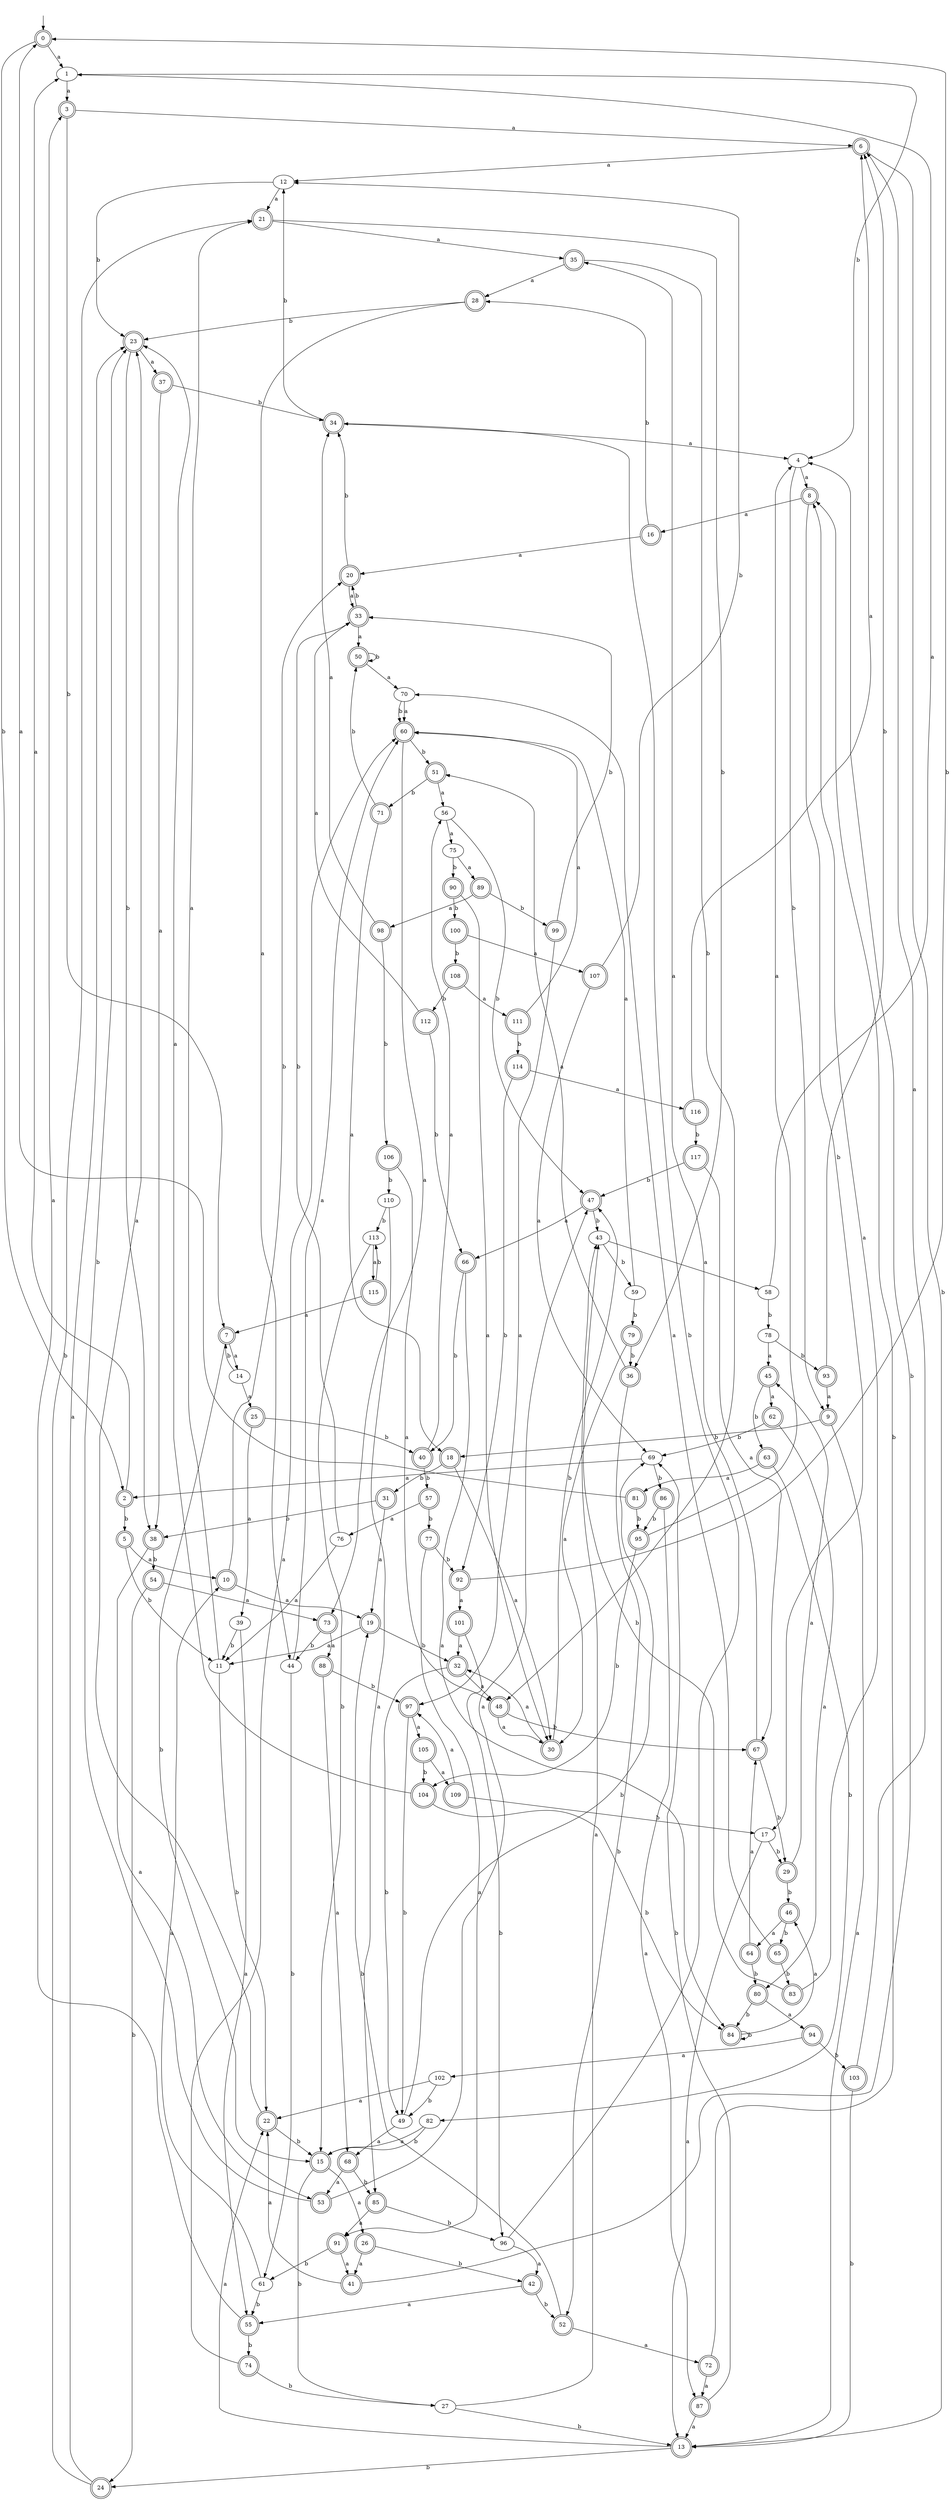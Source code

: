 digraph RandomDFA {
  __start0 [label="", shape=none];
  __start0 -> 0 [label=""];
  0 [shape=circle] [shape=doublecircle]
  0 -> 1 [label="a"]
  0 -> 2 [label="b"]
  1
  1 -> 3 [label="a"]
  1 -> 4 [label="b"]
  2 [shape=doublecircle]
  2 -> 1 [label="a"]
  2 -> 5 [label="b"]
  3 [shape=doublecircle]
  3 -> 6 [label="a"]
  3 -> 7 [label="b"]
  4
  4 -> 8 [label="a"]
  4 -> 9 [label="b"]
  5 [shape=doublecircle]
  5 -> 10 [label="a"]
  5 -> 11 [label="b"]
  6 [shape=doublecircle]
  6 -> 12 [label="a"]
  6 -> 13 [label="b"]
  7 [shape=doublecircle]
  7 -> 14 [label="a"]
  7 -> 15 [label="b"]
  8 [shape=doublecircle]
  8 -> 16 [label="a"]
  8 -> 17 [label="b"]
  9 [shape=doublecircle]
  9 -> 13 [label="a"]
  9 -> 18 [label="b"]
  10 [shape=doublecircle]
  10 -> 19 [label="a"]
  10 -> 20 [label="b"]
  11
  11 -> 21 [label="a"]
  11 -> 22 [label="b"]
  12
  12 -> 21 [label="a"]
  12 -> 23 [label="b"]
  13 [shape=doublecircle]
  13 -> 22 [label="a"]
  13 -> 24 [label="b"]
  14
  14 -> 25 [label="a"]
  14 -> 7 [label="b"]
  15 [shape=doublecircle]
  15 -> 26 [label="a"]
  15 -> 27 [label="b"]
  16 [shape=doublecircle]
  16 -> 20 [label="a"]
  16 -> 28 [label="b"]
  17
  17 -> 13 [label="a"]
  17 -> 29 [label="b"]
  18 [shape=doublecircle]
  18 -> 30 [label="a"]
  18 -> 31 [label="b"]
  19 [shape=doublecircle]
  19 -> 11 [label="a"]
  19 -> 32 [label="b"]
  20 [shape=doublecircle]
  20 -> 33 [label="a"]
  20 -> 34 [label="b"]
  21 [shape=doublecircle]
  21 -> 35 [label="a"]
  21 -> 36 [label="b"]
  22 [shape=doublecircle]
  22 -> 23 [label="a"]
  22 -> 15 [label="b"]
  23 [shape=doublecircle]
  23 -> 37 [label="a"]
  23 -> 38 [label="b"]
  24 [shape=doublecircle]
  24 -> 23 [label="a"]
  24 -> 21 [label="b"]
  25 [shape=doublecircle]
  25 -> 39 [label="a"]
  25 -> 40 [label="b"]
  26 [shape=doublecircle]
  26 -> 41 [label="a"]
  26 -> 42 [label="b"]
  27
  27 -> 43 [label="a"]
  27 -> 13 [label="b"]
  28 [shape=doublecircle]
  28 -> 44 [label="a"]
  28 -> 23 [label="b"]
  29 [shape=doublecircle]
  29 -> 45 [label="a"]
  29 -> 46 [label="b"]
  30 [shape=doublecircle]
  30 -> 32 [label="a"]
  30 -> 47 [label="b"]
  31 [shape=doublecircle]
  31 -> 19 [label="a"]
  31 -> 38 [label="b"]
  32 [shape=doublecircle]
  32 -> 48 [label="a"]
  32 -> 49 [label="b"]
  33 [shape=doublecircle]
  33 -> 50 [label="a"]
  33 -> 20 [label="b"]
  34 [shape=doublecircle]
  34 -> 4 [label="a"]
  34 -> 12 [label="b"]
  35 [shape=doublecircle]
  35 -> 28 [label="a"]
  35 -> 48 [label="b"]
  36 [shape=doublecircle]
  36 -> 51 [label="a"]
  36 -> 52 [label="b"]
  37 [shape=doublecircle]
  37 -> 38 [label="a"]
  37 -> 34 [label="b"]
  38 [shape=doublecircle]
  38 -> 53 [label="a"]
  38 -> 54 [label="b"]
  39
  39 -> 55 [label="a"]
  39 -> 11 [label="b"]
  40 [shape=doublecircle]
  40 -> 56 [label="a"]
  40 -> 57 [label="b"]
  41 [shape=doublecircle]
  41 -> 22 [label="a"]
  41 -> 4 [label="b"]
  42 [shape=doublecircle]
  42 -> 55 [label="a"]
  42 -> 52 [label="b"]
  43
  43 -> 58 [label="a"]
  43 -> 59 [label="b"]
  44
  44 -> 60 [label="a"]
  44 -> 61 [label="b"]
  45 [shape=doublecircle]
  45 -> 62 [label="a"]
  45 -> 63 [label="b"]
  46 [shape=doublecircle]
  46 -> 64 [label="a"]
  46 -> 65 [label="b"]
  47 [shape=doublecircle]
  47 -> 66 [label="a"]
  47 -> 43 [label="b"]
  48 [shape=doublecircle]
  48 -> 30 [label="a"]
  48 -> 67 [label="b"]
  49
  49 -> 68 [label="a"]
  49 -> 69 [label="b"]
  50 [shape=doublecircle]
  50 -> 70 [label="a"]
  50 -> 50 [label="b"]
  51 [shape=doublecircle]
  51 -> 56 [label="a"]
  51 -> 71 [label="b"]
  52 [shape=doublecircle]
  52 -> 72 [label="a"]
  52 -> 19 [label="b"]
  53 [shape=doublecircle]
  53 -> 47 [label="a"]
  53 -> 23 [label="b"]
  54 [shape=doublecircle]
  54 -> 73 [label="a"]
  54 -> 24 [label="b"]
  55 [shape=doublecircle]
  55 -> 3 [label="a"]
  55 -> 74 [label="b"]
  56
  56 -> 75 [label="a"]
  56 -> 47 [label="b"]
  57 [shape=doublecircle]
  57 -> 76 [label="a"]
  57 -> 77 [label="b"]
  58
  58 -> 1 [label="a"]
  58 -> 78 [label="b"]
  59
  59 -> 60 [label="a"]
  59 -> 79 [label="b"]
  60 [shape=doublecircle]
  60 -> 73 [label="a"]
  60 -> 51 [label="b"]
  61
  61 -> 10 [label="a"]
  61 -> 55 [label="b"]
  62 [shape=doublecircle]
  62 -> 80 [label="a"]
  62 -> 69 [label="b"]
  63 [shape=doublecircle]
  63 -> 81 [label="a"]
  63 -> 82 [label="b"]
  64 [shape=doublecircle]
  64 -> 67 [label="a"]
  64 -> 80 [label="b"]
  65 [shape=doublecircle]
  65 -> 70 [label="a"]
  65 -> 83 [label="b"]
  66 [shape=doublecircle]
  66 -> 84 [label="a"]
  66 -> 40 [label="b"]
  67 [shape=doublecircle]
  67 -> 35 [label="a"]
  67 -> 29 [label="b"]
  68 [shape=doublecircle]
  68 -> 53 [label="a"]
  68 -> 85 [label="b"]
  69
  69 -> 2 [label="a"]
  69 -> 86 [label="b"]
  70
  70 -> 60 [label="a"]
  70 -> 60 [label="b"]
  71 [shape=doublecircle]
  71 -> 18 [label="a"]
  71 -> 50 [label="b"]
  72 [shape=doublecircle]
  72 -> 87 [label="a"]
  72 -> 8 [label="b"]
  73 [shape=doublecircle]
  73 -> 88 [label="a"]
  73 -> 44 [label="b"]
  74 [shape=doublecircle]
  74 -> 60 [label="a"]
  74 -> 27 [label="b"]
  75
  75 -> 89 [label="a"]
  75 -> 90 [label="b"]
  76
  76 -> 11 [label="a"]
  76 -> 33 [label="b"]
  77 [shape=doublecircle]
  77 -> 91 [label="a"]
  77 -> 92 [label="b"]
  78
  78 -> 45 [label="a"]
  78 -> 93 [label="b"]
  79 [shape=doublecircle]
  79 -> 30 [label="a"]
  79 -> 36 [label="b"]
  80 [shape=doublecircle]
  80 -> 94 [label="a"]
  80 -> 84 [label="b"]
  81 [shape=doublecircle]
  81 -> 0 [label="a"]
  81 -> 95 [label="b"]
  82
  82 -> 15 [label="a"]
  82 -> 15 [label="b"]
  83 [shape=doublecircle]
  83 -> 8 [label="a"]
  83 -> 43 [label="b"]
  84 [shape=doublecircle]
  84 -> 46 [label="a"]
  84 -> 84 [label="b"]
  85 [shape=doublecircle]
  85 -> 91 [label="a"]
  85 -> 96 [label="b"]
  86 [shape=doublecircle]
  86 -> 87 [label="a"]
  86 -> 95 [label="b"]
  87 [shape=doublecircle]
  87 -> 13 [label="a"]
  87 -> 69 [label="b"]
  88 [shape=doublecircle]
  88 -> 68 [label="a"]
  88 -> 97 [label="b"]
  89 [shape=doublecircle]
  89 -> 98 [label="a"]
  89 -> 99 [label="b"]
  90 [shape=doublecircle]
  90 -> 30 [label="a"]
  90 -> 100 [label="b"]
  91 [shape=doublecircle]
  91 -> 41 [label="a"]
  91 -> 61 [label="b"]
  92 [shape=doublecircle]
  92 -> 101 [label="a"]
  92 -> 0 [label="b"]
  93 [shape=doublecircle]
  93 -> 9 [label="a"]
  93 -> 6 [label="b"]
  94 [shape=doublecircle]
  94 -> 102 [label="a"]
  94 -> 103 [label="b"]
  95 [shape=doublecircle]
  95 -> 4 [label="a"]
  95 -> 104 [label="b"]
  96
  96 -> 42 [label="a"]
  96 -> 34 [label="b"]
  97 [shape=doublecircle]
  97 -> 105 [label="a"]
  97 -> 49 [label="b"]
  98 [shape=doublecircle]
  98 -> 34 [label="a"]
  98 -> 106 [label="b"]
  99 [shape=doublecircle]
  99 -> 97 [label="a"]
  99 -> 33 [label="b"]
  100 [shape=doublecircle]
  100 -> 107 [label="a"]
  100 -> 108 [label="b"]
  101 [shape=doublecircle]
  101 -> 32 [label="a"]
  101 -> 96 [label="b"]
  102
  102 -> 22 [label="a"]
  102 -> 49 [label="b"]
  103 [shape=doublecircle]
  103 -> 6 [label="a"]
  103 -> 13 [label="b"]
  104 [shape=doublecircle]
  104 -> 23 [label="a"]
  104 -> 84 [label="b"]
  105 [shape=doublecircle]
  105 -> 109 [label="a"]
  105 -> 104 [label="b"]
  106 [shape=doublecircle]
  106 -> 48 [label="a"]
  106 -> 110 [label="b"]
  107 [shape=doublecircle]
  107 -> 69 [label="a"]
  107 -> 12 [label="b"]
  108 [shape=doublecircle]
  108 -> 111 [label="a"]
  108 -> 112 [label="b"]
  109 [shape=doublecircle]
  109 -> 97 [label="a"]
  109 -> 17 [label="b"]
  110
  110 -> 85 [label="a"]
  110 -> 113 [label="b"]
  111 [shape=doublecircle]
  111 -> 60 [label="a"]
  111 -> 114 [label="b"]
  112 [shape=doublecircle]
  112 -> 33 [label="a"]
  112 -> 66 [label="b"]
  113
  113 -> 115 [label="a"]
  113 -> 15 [label="b"]
  114 [shape=doublecircle]
  114 -> 116 [label="a"]
  114 -> 92 [label="b"]
  115 [shape=doublecircle]
  115 -> 7 [label="a"]
  115 -> 113 [label="b"]
  116 [shape=doublecircle]
  116 -> 6 [label="a"]
  116 -> 117 [label="b"]
  117 [shape=doublecircle]
  117 -> 67 [label="a"]
  117 -> 47 [label="b"]
}
